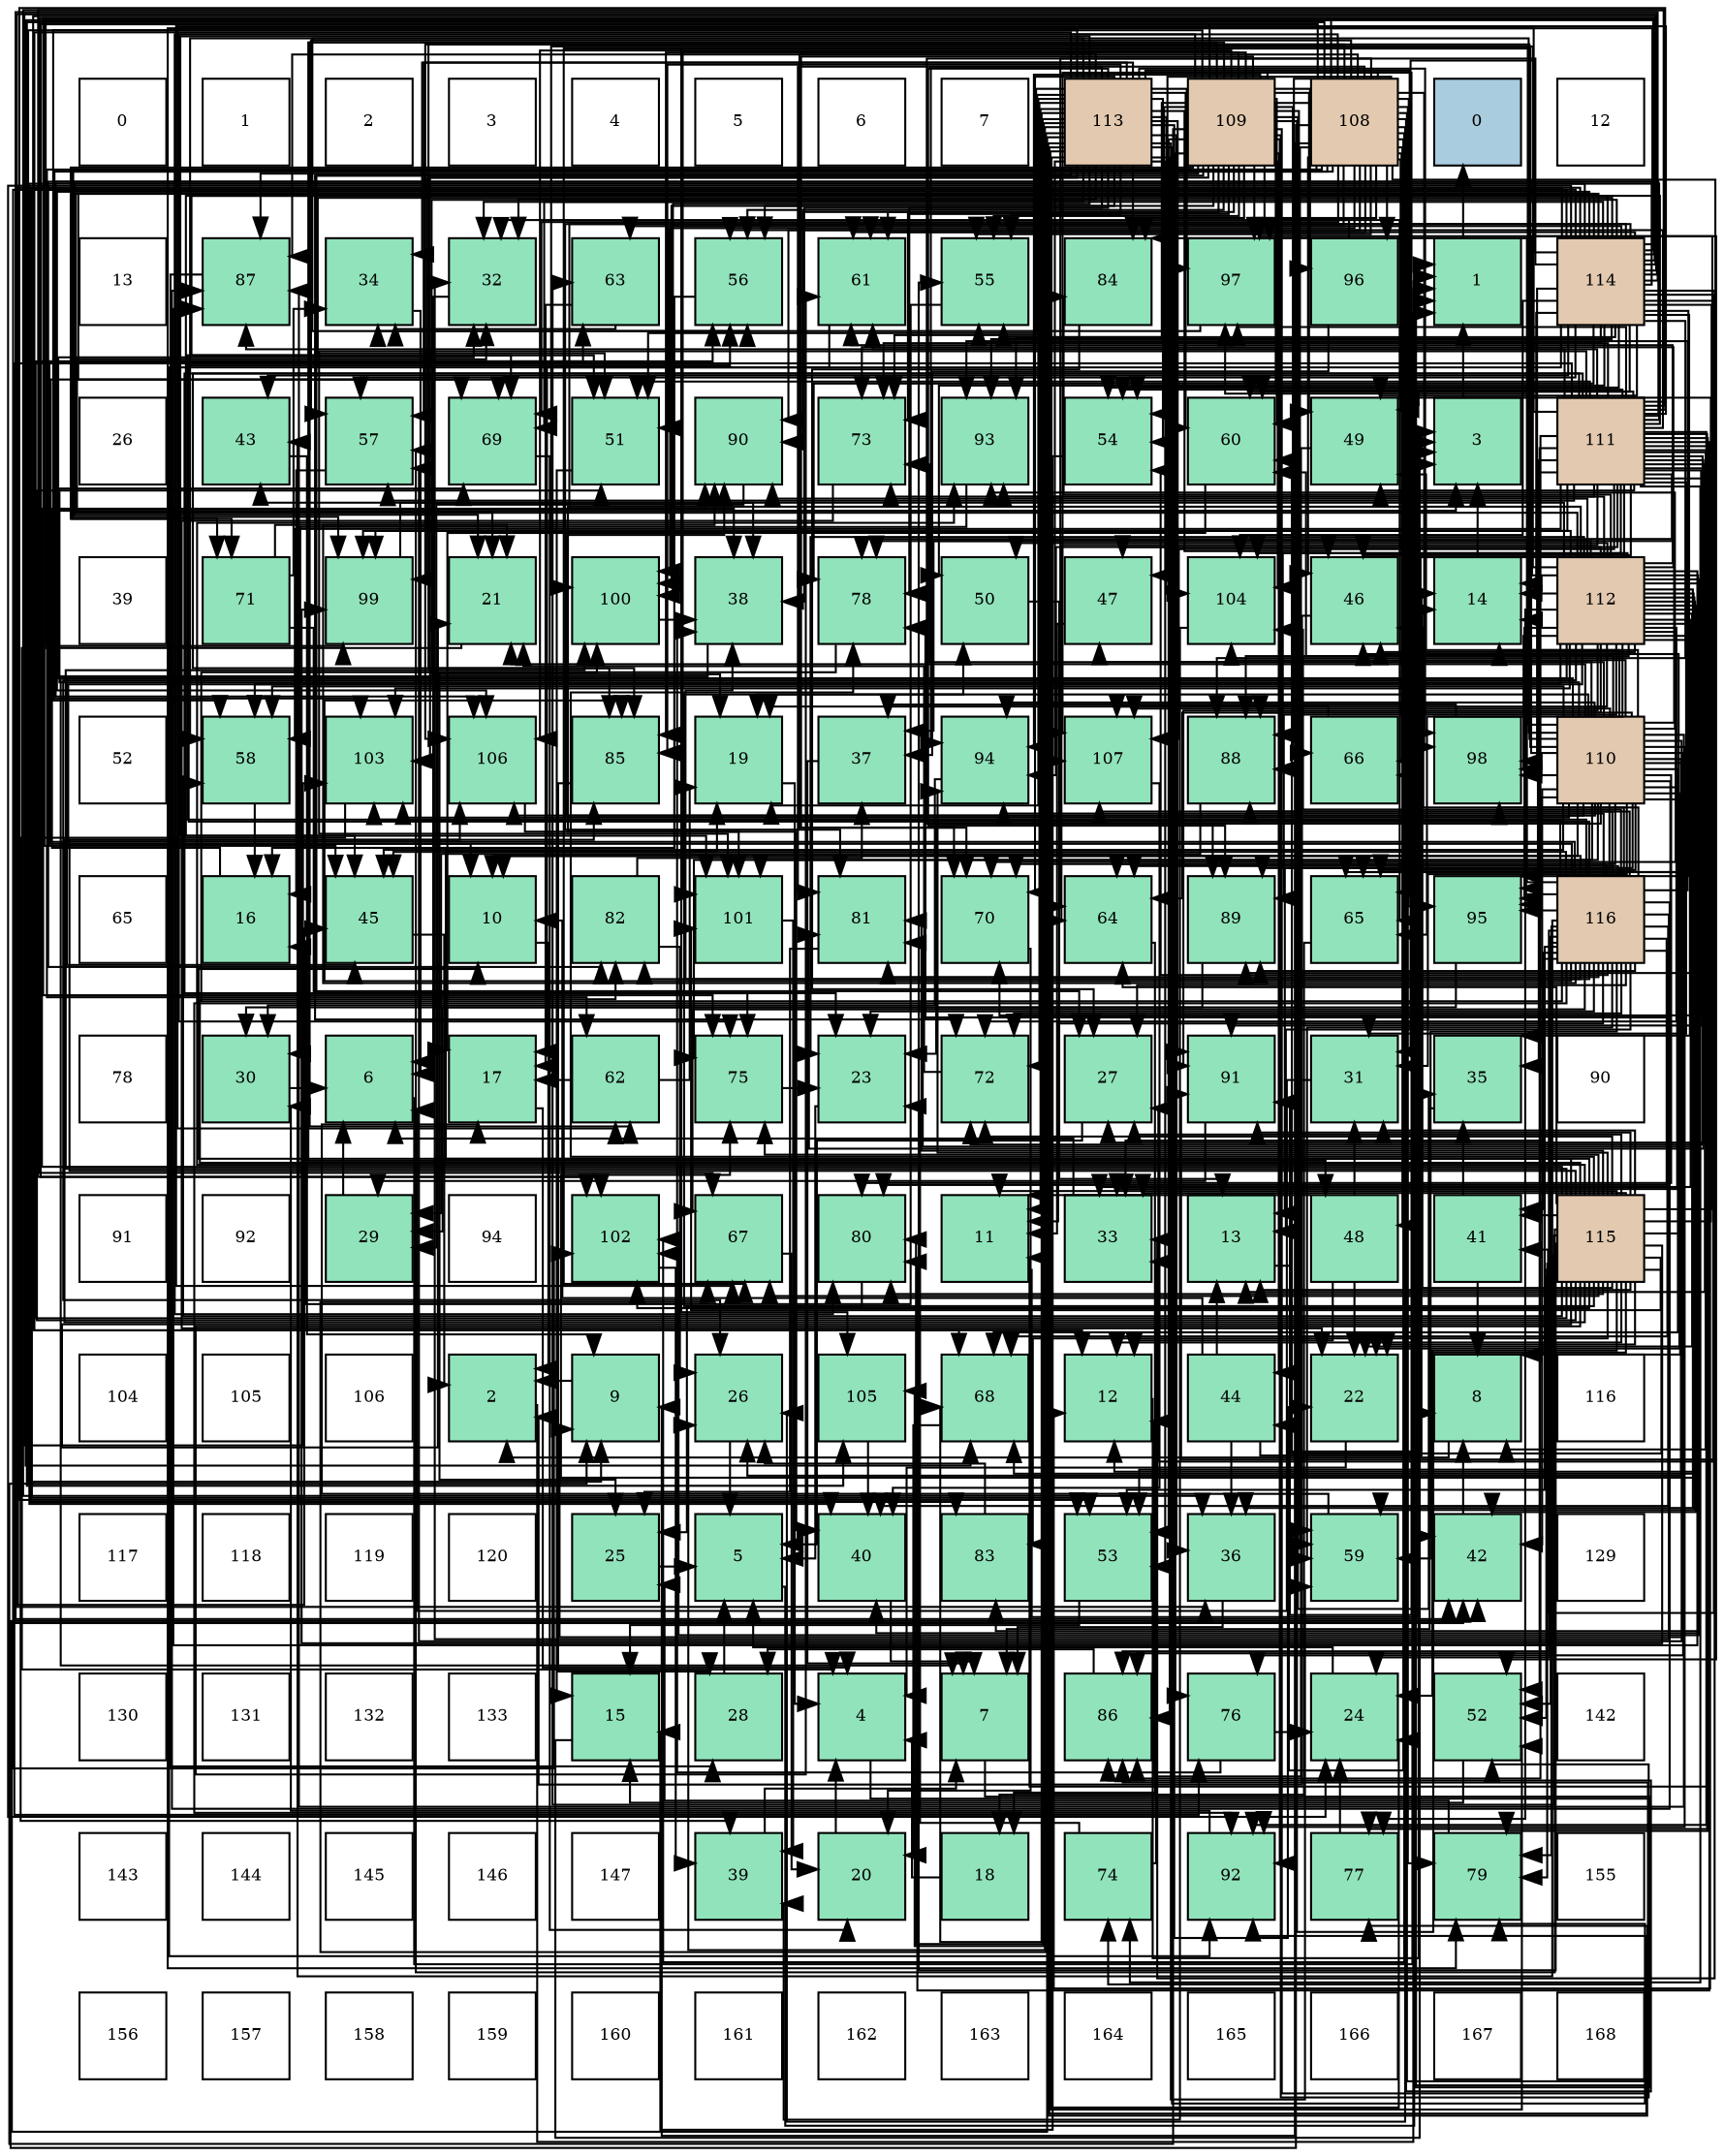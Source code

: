 digraph layout{
 rankdir=TB;
 splines=ortho;
 node [style=filled shape=square fixedsize=true width=0.6];
0[label="0", fontsize=8, fillcolor="#ffffff"];
1[label="1", fontsize=8, fillcolor="#ffffff"];
2[label="2", fontsize=8, fillcolor="#ffffff"];
3[label="3", fontsize=8, fillcolor="#ffffff"];
4[label="4", fontsize=8, fillcolor="#ffffff"];
5[label="5", fontsize=8, fillcolor="#ffffff"];
6[label="6", fontsize=8, fillcolor="#ffffff"];
7[label="7", fontsize=8, fillcolor="#ffffff"];
8[label="113", fontsize=8, fillcolor="#e3c9af"];
9[label="109", fontsize=8, fillcolor="#e3c9af"];
10[label="108", fontsize=8, fillcolor="#e3c9af"];
11[label="0", fontsize=8, fillcolor="#a9ccde"];
12[label="12", fontsize=8, fillcolor="#ffffff"];
13[label="13", fontsize=8, fillcolor="#ffffff"];
14[label="87", fontsize=8, fillcolor="#91e3bb"];
15[label="34", fontsize=8, fillcolor="#91e3bb"];
16[label="32", fontsize=8, fillcolor="#91e3bb"];
17[label="63", fontsize=8, fillcolor="#91e3bb"];
18[label="56", fontsize=8, fillcolor="#91e3bb"];
19[label="61", fontsize=8, fillcolor="#91e3bb"];
20[label="55", fontsize=8, fillcolor="#91e3bb"];
21[label="84", fontsize=8, fillcolor="#91e3bb"];
22[label="97", fontsize=8, fillcolor="#91e3bb"];
23[label="96", fontsize=8, fillcolor="#91e3bb"];
24[label="1", fontsize=8, fillcolor="#91e3bb"];
25[label="114", fontsize=8, fillcolor="#e3c9af"];
26[label="26", fontsize=8, fillcolor="#ffffff"];
27[label="43", fontsize=8, fillcolor="#91e3bb"];
28[label="57", fontsize=8, fillcolor="#91e3bb"];
29[label="69", fontsize=8, fillcolor="#91e3bb"];
30[label="51", fontsize=8, fillcolor="#91e3bb"];
31[label="90", fontsize=8, fillcolor="#91e3bb"];
32[label="73", fontsize=8, fillcolor="#91e3bb"];
33[label="93", fontsize=8, fillcolor="#91e3bb"];
34[label="54", fontsize=8, fillcolor="#91e3bb"];
35[label="60", fontsize=8, fillcolor="#91e3bb"];
36[label="49", fontsize=8, fillcolor="#91e3bb"];
37[label="3", fontsize=8, fillcolor="#91e3bb"];
38[label="111", fontsize=8, fillcolor="#e3c9af"];
39[label="39", fontsize=8, fillcolor="#ffffff"];
40[label="71", fontsize=8, fillcolor="#91e3bb"];
41[label="99", fontsize=8, fillcolor="#91e3bb"];
42[label="21", fontsize=8, fillcolor="#91e3bb"];
43[label="100", fontsize=8, fillcolor="#91e3bb"];
44[label="38", fontsize=8, fillcolor="#91e3bb"];
45[label="78", fontsize=8, fillcolor="#91e3bb"];
46[label="50", fontsize=8, fillcolor="#91e3bb"];
47[label="47", fontsize=8, fillcolor="#91e3bb"];
48[label="104", fontsize=8, fillcolor="#91e3bb"];
49[label="46", fontsize=8, fillcolor="#91e3bb"];
50[label="14", fontsize=8, fillcolor="#91e3bb"];
51[label="112", fontsize=8, fillcolor="#e3c9af"];
52[label="52", fontsize=8, fillcolor="#ffffff"];
53[label="58", fontsize=8, fillcolor="#91e3bb"];
54[label="103", fontsize=8, fillcolor="#91e3bb"];
55[label="106", fontsize=8, fillcolor="#91e3bb"];
56[label="85", fontsize=8, fillcolor="#91e3bb"];
57[label="19", fontsize=8, fillcolor="#91e3bb"];
58[label="37", fontsize=8, fillcolor="#91e3bb"];
59[label="94", fontsize=8, fillcolor="#91e3bb"];
60[label="107", fontsize=8, fillcolor="#91e3bb"];
61[label="88", fontsize=8, fillcolor="#91e3bb"];
62[label="66", fontsize=8, fillcolor="#91e3bb"];
63[label="98", fontsize=8, fillcolor="#91e3bb"];
64[label="110", fontsize=8, fillcolor="#e3c9af"];
65[label="65", fontsize=8, fillcolor="#ffffff"];
66[label="16", fontsize=8, fillcolor="#91e3bb"];
67[label="45", fontsize=8, fillcolor="#91e3bb"];
68[label="10", fontsize=8, fillcolor="#91e3bb"];
69[label="82", fontsize=8, fillcolor="#91e3bb"];
70[label="101", fontsize=8, fillcolor="#91e3bb"];
71[label="81", fontsize=8, fillcolor="#91e3bb"];
72[label="70", fontsize=8, fillcolor="#91e3bb"];
73[label="64", fontsize=8, fillcolor="#91e3bb"];
74[label="89", fontsize=8, fillcolor="#91e3bb"];
75[label="65", fontsize=8, fillcolor="#91e3bb"];
76[label="95", fontsize=8, fillcolor="#91e3bb"];
77[label="116", fontsize=8, fillcolor="#e3c9af"];
78[label="78", fontsize=8, fillcolor="#ffffff"];
79[label="30", fontsize=8, fillcolor="#91e3bb"];
80[label="6", fontsize=8, fillcolor="#91e3bb"];
81[label="17", fontsize=8, fillcolor="#91e3bb"];
82[label="62", fontsize=8, fillcolor="#91e3bb"];
83[label="75", fontsize=8, fillcolor="#91e3bb"];
84[label="23", fontsize=8, fillcolor="#91e3bb"];
85[label="72", fontsize=8, fillcolor="#91e3bb"];
86[label="27", fontsize=8, fillcolor="#91e3bb"];
87[label="91", fontsize=8, fillcolor="#91e3bb"];
88[label="31", fontsize=8, fillcolor="#91e3bb"];
89[label="35", fontsize=8, fillcolor="#91e3bb"];
90[label="90", fontsize=8, fillcolor="#ffffff"];
91[label="91", fontsize=8, fillcolor="#ffffff"];
92[label="92", fontsize=8, fillcolor="#ffffff"];
93[label="29", fontsize=8, fillcolor="#91e3bb"];
94[label="94", fontsize=8, fillcolor="#ffffff"];
95[label="102", fontsize=8, fillcolor="#91e3bb"];
96[label="67", fontsize=8, fillcolor="#91e3bb"];
97[label="80", fontsize=8, fillcolor="#91e3bb"];
98[label="11", fontsize=8, fillcolor="#91e3bb"];
99[label="33", fontsize=8, fillcolor="#91e3bb"];
100[label="13", fontsize=8, fillcolor="#91e3bb"];
101[label="48", fontsize=8, fillcolor="#91e3bb"];
102[label="41", fontsize=8, fillcolor="#91e3bb"];
103[label="115", fontsize=8, fillcolor="#e3c9af"];
104[label="104", fontsize=8, fillcolor="#ffffff"];
105[label="105", fontsize=8, fillcolor="#ffffff"];
106[label="106", fontsize=8, fillcolor="#ffffff"];
107[label="2", fontsize=8, fillcolor="#91e3bb"];
108[label="9", fontsize=8, fillcolor="#91e3bb"];
109[label="26", fontsize=8, fillcolor="#91e3bb"];
110[label="105", fontsize=8, fillcolor="#91e3bb"];
111[label="68", fontsize=8, fillcolor="#91e3bb"];
112[label="12", fontsize=8, fillcolor="#91e3bb"];
113[label="44", fontsize=8, fillcolor="#91e3bb"];
114[label="22", fontsize=8, fillcolor="#91e3bb"];
115[label="8", fontsize=8, fillcolor="#91e3bb"];
116[label="116", fontsize=8, fillcolor="#ffffff"];
117[label="117", fontsize=8, fillcolor="#ffffff"];
118[label="118", fontsize=8, fillcolor="#ffffff"];
119[label="119", fontsize=8, fillcolor="#ffffff"];
120[label="120", fontsize=8, fillcolor="#ffffff"];
121[label="25", fontsize=8, fillcolor="#91e3bb"];
122[label="5", fontsize=8, fillcolor="#91e3bb"];
123[label="40", fontsize=8, fillcolor="#91e3bb"];
124[label="83", fontsize=8, fillcolor="#91e3bb"];
125[label="53", fontsize=8, fillcolor="#91e3bb"];
126[label="36", fontsize=8, fillcolor="#91e3bb"];
127[label="59", fontsize=8, fillcolor="#91e3bb"];
128[label="42", fontsize=8, fillcolor="#91e3bb"];
129[label="129", fontsize=8, fillcolor="#ffffff"];
130[label="130", fontsize=8, fillcolor="#ffffff"];
131[label="131", fontsize=8, fillcolor="#ffffff"];
132[label="132", fontsize=8, fillcolor="#ffffff"];
133[label="133", fontsize=8, fillcolor="#ffffff"];
134[label="15", fontsize=8, fillcolor="#91e3bb"];
135[label="28", fontsize=8, fillcolor="#91e3bb"];
136[label="4", fontsize=8, fillcolor="#91e3bb"];
137[label="7", fontsize=8, fillcolor="#91e3bb"];
138[label="86", fontsize=8, fillcolor="#91e3bb"];
139[label="76", fontsize=8, fillcolor="#91e3bb"];
140[label="24", fontsize=8, fillcolor="#91e3bb"];
141[label="52", fontsize=8, fillcolor="#91e3bb"];
142[label="142", fontsize=8, fillcolor="#ffffff"];
143[label="143", fontsize=8, fillcolor="#ffffff"];
144[label="144", fontsize=8, fillcolor="#ffffff"];
145[label="145", fontsize=8, fillcolor="#ffffff"];
146[label="146", fontsize=8, fillcolor="#ffffff"];
147[label="147", fontsize=8, fillcolor="#ffffff"];
148[label="39", fontsize=8, fillcolor="#91e3bb"];
149[label="20", fontsize=8, fillcolor="#91e3bb"];
150[label="18", fontsize=8, fillcolor="#91e3bb"];
151[label="74", fontsize=8, fillcolor="#91e3bb"];
152[label="92", fontsize=8, fillcolor="#91e3bb"];
153[label="77", fontsize=8, fillcolor="#91e3bb"];
154[label="79", fontsize=8, fillcolor="#91e3bb"];
155[label="155", fontsize=8, fillcolor="#ffffff"];
156[label="156", fontsize=8, fillcolor="#ffffff"];
157[label="157", fontsize=8, fillcolor="#ffffff"];
158[label="158", fontsize=8, fillcolor="#ffffff"];
159[label="159", fontsize=8, fillcolor="#ffffff"];
160[label="160", fontsize=8, fillcolor="#ffffff"];
161[label="161", fontsize=8, fillcolor="#ffffff"];
162[label="162", fontsize=8, fillcolor="#ffffff"];
163[label="163", fontsize=8, fillcolor="#ffffff"];
164[label="164", fontsize=8, fillcolor="#ffffff"];
165[label="165", fontsize=8, fillcolor="#ffffff"];
166[label="166", fontsize=8, fillcolor="#ffffff"];
167[label="167", fontsize=8, fillcolor="#ffffff"];
168[label="168", fontsize=8, fillcolor="#ffffff"];
edge [constraint=false, style=vis];24 -> 11;
107 -> 24;
37 -> 24;
136 -> 24;
122 -> 24;
80 -> 24;
137 -> 24;
115 -> 107;
108 -> 107;
68 -> 107;
98 -> 37;
112 -> 37;
100 -> 37;
50 -> 37;
134 -> 37;
66 -> 37;
81 -> 136;
150 -> 136;
57 -> 136;
149 -> 136;
42 -> 136;
114 -> 136;
84 -> 122;
140 -> 122;
121 -> 122;
109 -> 122;
86 -> 122;
135 -> 122;
93 -> 80;
79 -> 80;
88 -> 80;
16 -> 80;
99 -> 80;
15 -> 80;
89 -> 137;
126 -> 137;
58 -> 137;
44 -> 137;
148 -> 137;
123 -> 137;
102 -> 115;
102 -> 89;
128 -> 115;
27 -> 108;
113 -> 68;
113 -> 100;
113 -> 50;
113 -> 126;
67 -> 107;
49 -> 107;
47 -> 98;
101 -> 98;
101 -> 112;
101 -> 114;
101 -> 88;
36 -> 112;
46 -> 100;
30 -> 134;
141 -> 134;
125 -> 134;
34 -> 134;
20 -> 66;
18 -> 66;
28 -> 66;
53 -> 66;
127 -> 81;
35 -> 81;
19 -> 81;
82 -> 81;
82 -> 57;
17 -> 81;
17 -> 15;
73 -> 150;
75 -> 150;
62 -> 57;
96 -> 149;
111 -> 149;
29 -> 149;
72 -> 149;
40 -> 42;
40 -> 86;
40 -> 15;
85 -> 42;
32 -> 114;
151 -> 84;
151 -> 99;
83 -> 84;
139 -> 140;
139 -> 44;
153 -> 140;
45 -> 121;
154 -> 121;
97 -> 121;
71 -> 121;
69 -> 109;
69 -> 58;
124 -> 109;
21 -> 86;
56 -> 135;
138 -> 135;
14 -> 135;
61 -> 93;
74 -> 93;
31 -> 93;
87 -> 93;
152 -> 79;
33 -> 79;
59 -> 79;
76 -> 79;
23 -> 16;
23 -> 58;
22 -> 15;
63 -> 58;
41 -> 44;
43 -> 44;
70 -> 148;
95 -> 148;
54 -> 148;
48 -> 148;
110 -> 123;
55 -> 123;
60 -> 123;
10 -> 108;
10 -> 109;
10 -> 128;
10 -> 113;
10 -> 67;
10 -> 49;
10 -> 47;
10 -> 101;
10 -> 36;
10 -> 30;
10 -> 34;
10 -> 20;
10 -> 28;
10 -> 127;
10 -> 19;
10 -> 82;
10 -> 62;
10 -> 111;
10 -> 29;
10 -> 72;
10 -> 40;
10 -> 151;
10 -> 83;
10 -> 154;
10 -> 138;
10 -> 61;
10 -> 74;
10 -> 31;
10 -> 87;
10 -> 59;
10 -> 76;
10 -> 23;
10 -> 22;
10 -> 63;
10 -> 41;
10 -> 43;
10 -> 95;
10 -> 54;
10 -> 110;
10 -> 55;
10 -> 60;
9 -> 115;
9 -> 108;
9 -> 89;
9 -> 113;
9 -> 101;
9 -> 36;
9 -> 141;
9 -> 125;
9 -> 34;
9 -> 20;
9 -> 18;
9 -> 53;
9 -> 127;
9 -> 35;
9 -> 19;
9 -> 82;
9 -> 75;
9 -> 62;
9 -> 72;
9 -> 40;
9 -> 85;
9 -> 32;
9 -> 139;
9 -> 97;
9 -> 21;
9 -> 56;
9 -> 138;
9 -> 14;
9 -> 31;
9 -> 87;
9 -> 152;
9 -> 33;
9 -> 59;
9 -> 23;
9 -> 22;
9 -> 41;
9 -> 43;
9 -> 70;
9 -> 95;
9 -> 48;
9 -> 55;
64 -> 115;
64 -> 108;
64 -> 68;
64 -> 100;
64 -> 50;
64 -> 57;
64 -> 42;
64 -> 114;
64 -> 84;
64 -> 109;
64 -> 88;
64 -> 16;
64 -> 99;
64 -> 58;
64 -> 128;
64 -> 67;
64 -> 47;
64 -> 36;
64 -> 141;
64 -> 18;
64 -> 28;
64 -> 53;
64 -> 35;
64 -> 73;
64 -> 75;
64 -> 96;
64 -> 111;
64 -> 29;
64 -> 32;
64 -> 83;
64 -> 139;
64 -> 45;
64 -> 97;
64 -> 56;
64 -> 14;
64 -> 61;
64 -> 74;
64 -> 31;
64 -> 152;
64 -> 33;
64 -> 59;
64 -> 76;
64 -> 63;
64 -> 70;
64 -> 54;
64 -> 48;
64 -> 110;
64 -> 55;
64 -> 60;
38 -> 115;
38 -> 98;
38 -> 112;
38 -> 100;
38 -> 42;
38 -> 86;
38 -> 89;
38 -> 126;
38 -> 49;
38 -> 47;
38 -> 36;
38 -> 30;
38 -> 141;
38 -> 125;
38 -> 34;
38 -> 20;
38 -> 18;
38 -> 28;
38 -> 53;
38 -> 35;
38 -> 19;
38 -> 82;
38 -> 73;
38 -> 75;
38 -> 62;
38 -> 96;
38 -> 29;
38 -> 72;
38 -> 85;
38 -> 32;
38 -> 151;
38 -> 83;
38 -> 139;
38 -> 153;
38 -> 45;
38 -> 154;
38 -> 97;
38 -> 71;
38 -> 56;
38 -> 138;
38 -> 14;
38 -> 61;
38 -> 87;
38 -> 152;
38 -> 76;
38 -> 22;
38 -> 41;
38 -> 70;
38 -> 95;
38 -> 55;
38 -> 60;
51 -> 68;
51 -> 112;
51 -> 50;
51 -> 114;
51 -> 84;
51 -> 109;
51 -> 88;
51 -> 16;
51 -> 99;
51 -> 89;
51 -> 126;
51 -> 123;
51 -> 128;
51 -> 27;
51 -> 67;
51 -> 49;
51 -> 46;
51 -> 53;
51 -> 127;
51 -> 19;
51 -> 73;
51 -> 75;
51 -> 111;
51 -> 72;
51 -> 85;
51 -> 32;
51 -> 83;
51 -> 153;
51 -> 45;
51 -> 71;
51 -> 124;
51 -> 21;
51 -> 14;
51 -> 61;
51 -> 74;
51 -> 31;
51 -> 87;
51 -> 33;
51 -> 59;
51 -> 76;
51 -> 22;
51 -> 63;
51 -> 41;
51 -> 43;
51 -> 70;
51 -> 95;
51 -> 54;
51 -> 48;
51 -> 60;
8 -> 108;
8 -> 98;
8 -> 112;
8 -> 57;
8 -> 114;
8 -> 84;
8 -> 140;
8 -> 109;
8 -> 16;
8 -> 15;
8 -> 126;
8 -> 44;
8 -> 128;
8 -> 67;
8 -> 49;
8 -> 30;
8 -> 141;
8 -> 125;
8 -> 34;
8 -> 20;
8 -> 18;
8 -> 28;
8 -> 53;
8 -> 127;
8 -> 35;
8 -> 75;
8 -> 96;
8 -> 111;
8 -> 29;
8 -> 72;
8 -> 85;
8 -> 32;
8 -> 153;
8 -> 45;
8 -> 154;
8 -> 97;
8 -> 71;
8 -> 21;
8 -> 56;
8 -> 138;
8 -> 14;
8 -> 74;
8 -> 87;
8 -> 152;
8 -> 22;
8 -> 63;
8 -> 43;
8 -> 54;
8 -> 48;
8 -> 110;
8 -> 60;
25 -> 50;
25 -> 57;
25 -> 42;
25 -> 140;
25 -> 86;
25 -> 88;
25 -> 16;
25 -> 99;
25 -> 126;
25 -> 44;
25 -> 123;
25 -> 102;
25 -> 128;
25 -> 27;
25 -> 67;
25 -> 36;
25 -> 46;
25 -> 30;
25 -> 125;
25 -> 34;
25 -> 20;
25 -> 28;
25 -> 35;
25 -> 19;
25 -> 17;
25 -> 73;
25 -> 75;
25 -> 96;
25 -> 111;
25 -> 29;
25 -> 32;
25 -> 83;
25 -> 45;
25 -> 154;
25 -> 71;
25 -> 69;
25 -> 124;
25 -> 61;
25 -> 74;
25 -> 152;
25 -> 33;
25 -> 76;
25 -> 63;
25 -> 41;
25 -> 70;
25 -> 95;
25 -> 54;
25 -> 48;
25 -> 55;
103 -> 68;
103 -> 98;
103 -> 112;
103 -> 100;
103 -> 50;
103 -> 57;
103 -> 42;
103 -> 114;
103 -> 140;
103 -> 86;
103 -> 88;
103 -> 99;
103 -> 102;
103 -> 49;
103 -> 36;
103 -> 46;
103 -> 30;
103 -> 141;
103 -> 125;
103 -> 20;
103 -> 18;
103 -> 28;
103 -> 53;
103 -> 127;
103 -> 35;
103 -> 19;
103 -> 17;
103 -> 73;
103 -> 96;
103 -> 85;
103 -> 83;
103 -> 45;
103 -> 154;
103 -> 97;
103 -> 71;
103 -> 69;
103 -> 124;
103 -> 56;
103 -> 138;
103 -> 31;
103 -> 87;
103 -> 33;
103 -> 59;
103 -> 22;
103 -> 41;
103 -> 43;
103 -> 70;
103 -> 95;
103 -> 55;
77 -> 68;
77 -> 98;
77 -> 100;
77 -> 50;
77 -> 84;
77 -> 140;
77 -> 86;
77 -> 16;
77 -> 99;
77 -> 44;
77 -> 123;
77 -> 102;
77 -> 128;
77 -> 27;
77 -> 67;
77 -> 49;
77 -> 30;
77 -> 141;
77 -> 125;
77 -> 34;
77 -> 18;
77 -> 127;
77 -> 17;
77 -> 73;
77 -> 96;
77 -> 111;
77 -> 29;
77 -> 72;
77 -> 85;
77 -> 154;
77 -> 97;
77 -> 71;
77 -> 69;
77 -> 21;
77 -> 56;
77 -> 138;
77 -> 14;
77 -> 61;
77 -> 74;
77 -> 31;
77 -> 152;
77 -> 33;
77 -> 59;
77 -> 76;
77 -> 63;
77 -> 43;
77 -> 54;
77 -> 48;
77 -> 60;
edge [constraint=true, style=invis];
0 -> 13 -> 26 -> 39 -> 52 -> 65 -> 78 -> 91 -> 104 -> 117 -> 130 -> 143 -> 156;
1 -> 14 -> 27 -> 40 -> 53 -> 66 -> 79 -> 92 -> 105 -> 118 -> 131 -> 144 -> 157;
2 -> 15 -> 28 -> 41 -> 54 -> 67 -> 80 -> 93 -> 106 -> 119 -> 132 -> 145 -> 158;
3 -> 16 -> 29 -> 42 -> 55 -> 68 -> 81 -> 94 -> 107 -> 120 -> 133 -> 146 -> 159;
4 -> 17 -> 30 -> 43 -> 56 -> 69 -> 82 -> 95 -> 108 -> 121 -> 134 -> 147 -> 160;
5 -> 18 -> 31 -> 44 -> 57 -> 70 -> 83 -> 96 -> 109 -> 122 -> 135 -> 148 -> 161;
6 -> 19 -> 32 -> 45 -> 58 -> 71 -> 84 -> 97 -> 110 -> 123 -> 136 -> 149 -> 162;
7 -> 20 -> 33 -> 46 -> 59 -> 72 -> 85 -> 98 -> 111 -> 124 -> 137 -> 150 -> 163;
8 -> 21 -> 34 -> 47 -> 60 -> 73 -> 86 -> 99 -> 112 -> 125 -> 138 -> 151 -> 164;
9 -> 22 -> 35 -> 48 -> 61 -> 74 -> 87 -> 100 -> 113 -> 126 -> 139 -> 152 -> 165;
10 -> 23 -> 36 -> 49 -> 62 -> 75 -> 88 -> 101 -> 114 -> 127 -> 140 -> 153 -> 166;
11 -> 24 -> 37 -> 50 -> 63 -> 76 -> 89 -> 102 -> 115 -> 128 -> 141 -> 154 -> 167;
12 -> 25 -> 38 -> 51 -> 64 -> 77 -> 90 -> 103 -> 116 -> 129 -> 142 -> 155 -> 168;
rank = same {0 -> 1 -> 2 -> 3 -> 4 -> 5 -> 6 -> 7 -> 8 -> 9 -> 10 -> 11 -> 12};
rank = same {13 -> 14 -> 15 -> 16 -> 17 -> 18 -> 19 -> 20 -> 21 -> 22 -> 23 -> 24 -> 25};
rank = same {26 -> 27 -> 28 -> 29 -> 30 -> 31 -> 32 -> 33 -> 34 -> 35 -> 36 -> 37 -> 38};
rank = same {39 -> 40 -> 41 -> 42 -> 43 -> 44 -> 45 -> 46 -> 47 -> 48 -> 49 -> 50 -> 51};
rank = same {52 -> 53 -> 54 -> 55 -> 56 -> 57 -> 58 -> 59 -> 60 -> 61 -> 62 -> 63 -> 64};
rank = same {65 -> 66 -> 67 -> 68 -> 69 -> 70 -> 71 -> 72 -> 73 -> 74 -> 75 -> 76 -> 77};
rank = same {78 -> 79 -> 80 -> 81 -> 82 -> 83 -> 84 -> 85 -> 86 -> 87 -> 88 -> 89 -> 90};
rank = same {91 -> 92 -> 93 -> 94 -> 95 -> 96 -> 97 -> 98 -> 99 -> 100 -> 101 -> 102 -> 103};
rank = same {104 -> 105 -> 106 -> 107 -> 108 -> 109 -> 110 -> 111 -> 112 -> 113 -> 114 -> 115 -> 116};
rank = same {117 -> 118 -> 119 -> 120 -> 121 -> 122 -> 123 -> 124 -> 125 -> 126 -> 127 -> 128 -> 129};
rank = same {130 -> 131 -> 132 -> 133 -> 134 -> 135 -> 136 -> 137 -> 138 -> 139 -> 140 -> 141 -> 142};
rank = same {143 -> 144 -> 145 -> 146 -> 147 -> 148 -> 149 -> 150 -> 151 -> 152 -> 153 -> 154 -> 155};
rank = same {156 -> 157 -> 158 -> 159 -> 160 -> 161 -> 162 -> 163 -> 164 -> 165 -> 166 -> 167 -> 168};
}